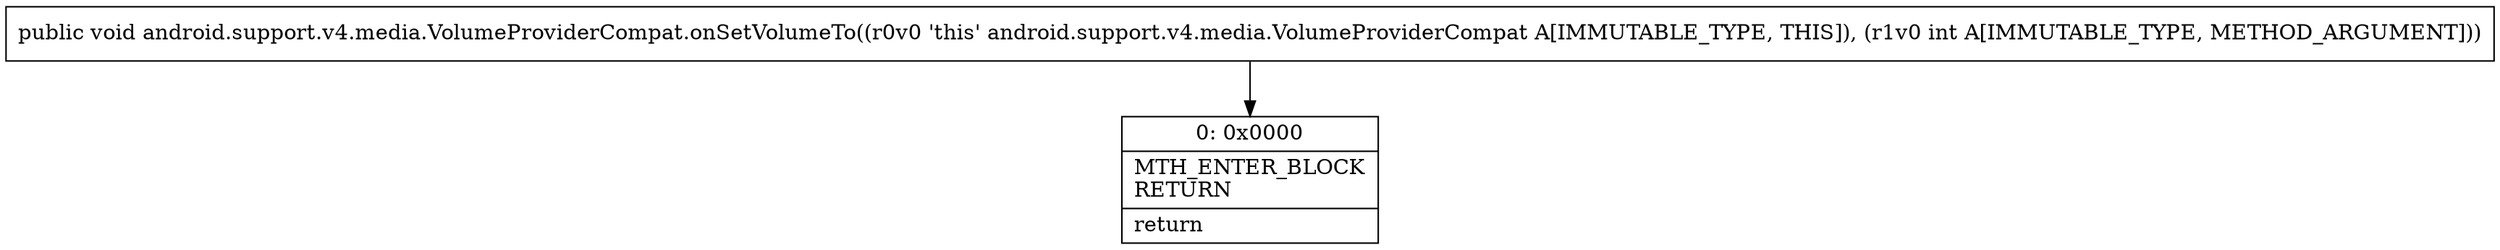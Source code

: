 digraph "CFG forandroid.support.v4.media.VolumeProviderCompat.onSetVolumeTo(I)V" {
Node_0 [shape=record,label="{0\:\ 0x0000|MTH_ENTER_BLOCK\lRETURN\l|return\l}"];
MethodNode[shape=record,label="{public void android.support.v4.media.VolumeProviderCompat.onSetVolumeTo((r0v0 'this' android.support.v4.media.VolumeProviderCompat A[IMMUTABLE_TYPE, THIS]), (r1v0 int A[IMMUTABLE_TYPE, METHOD_ARGUMENT])) }"];
MethodNode -> Node_0;
}

